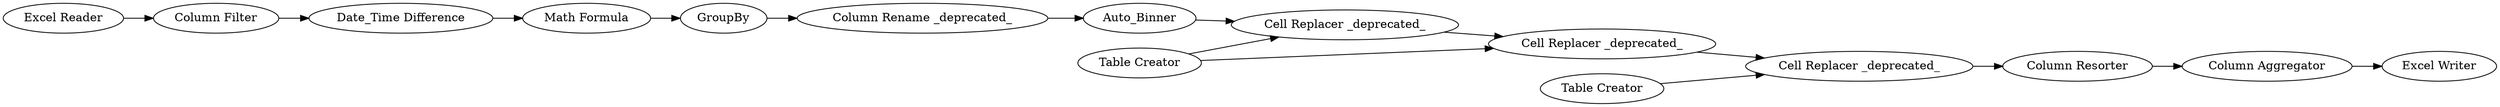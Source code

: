 digraph {
	1 [label="Excel Reader"]
	5 [label="Math Formula"]
	6 [label=GroupBy]
	7 [label=Auto_Binner]
	8 [label="Column Filter"]
	9 [label="Date_Time Difference"]
	10 [label="Cell Replacer _deprecated_"]
	12 [label="Cell Replacer _deprecated_"]
	13 [label="Cell Replacer _deprecated_"]
	14 [label="Table Creator"]
	15 [label="Table Creator"]
	16 [label="Column Resorter"]
	17 [label="Column Aggregator"]
	18 [label="Excel Writer"]
	20 [label="Column Rename _deprecated_"]
	1 -> 8
	5 -> 6
	6 -> 20
	7 -> 13
	8 -> 9
	9 -> 5
	10 -> 12
	12 -> 16
	13 -> 10
	14 -> 13
	14 -> 10
	15 -> 12
	16 -> 17
	17 -> 18
	20 -> 7
	rankdir=LR
}
